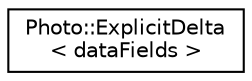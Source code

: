 digraph "Graphical Class Hierarchy"
{
 // LATEX_PDF_SIZE
  edge [fontname="Helvetica",fontsize="10",labelfontname="Helvetica",labelfontsize="10"];
  node [fontname="Helvetica",fontsize="10",shape=record];
  rankdir="LR";
  Node0 [label="Photo::ExplicitDelta\l\< dataFields \>",height=0.2,width=0.4,color="black", fillcolor="white", style="filled",URL="$class_photo_1_1_explicit_delta.html",tooltip=" "];
}
